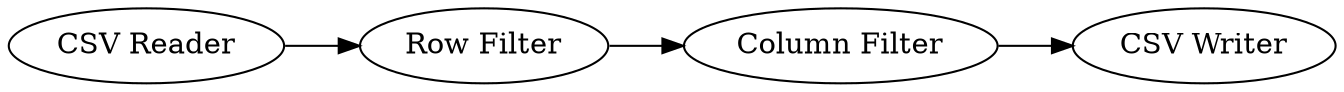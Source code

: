 digraph {
	2 -> 5
	5 -> 21
	19 -> 2
	5 [label="Column Filter"]
	21 [label="CSV Writer"]
	2 [label="Row Filter"]
	19 [label="CSV Reader"]
	rankdir=LR
}
